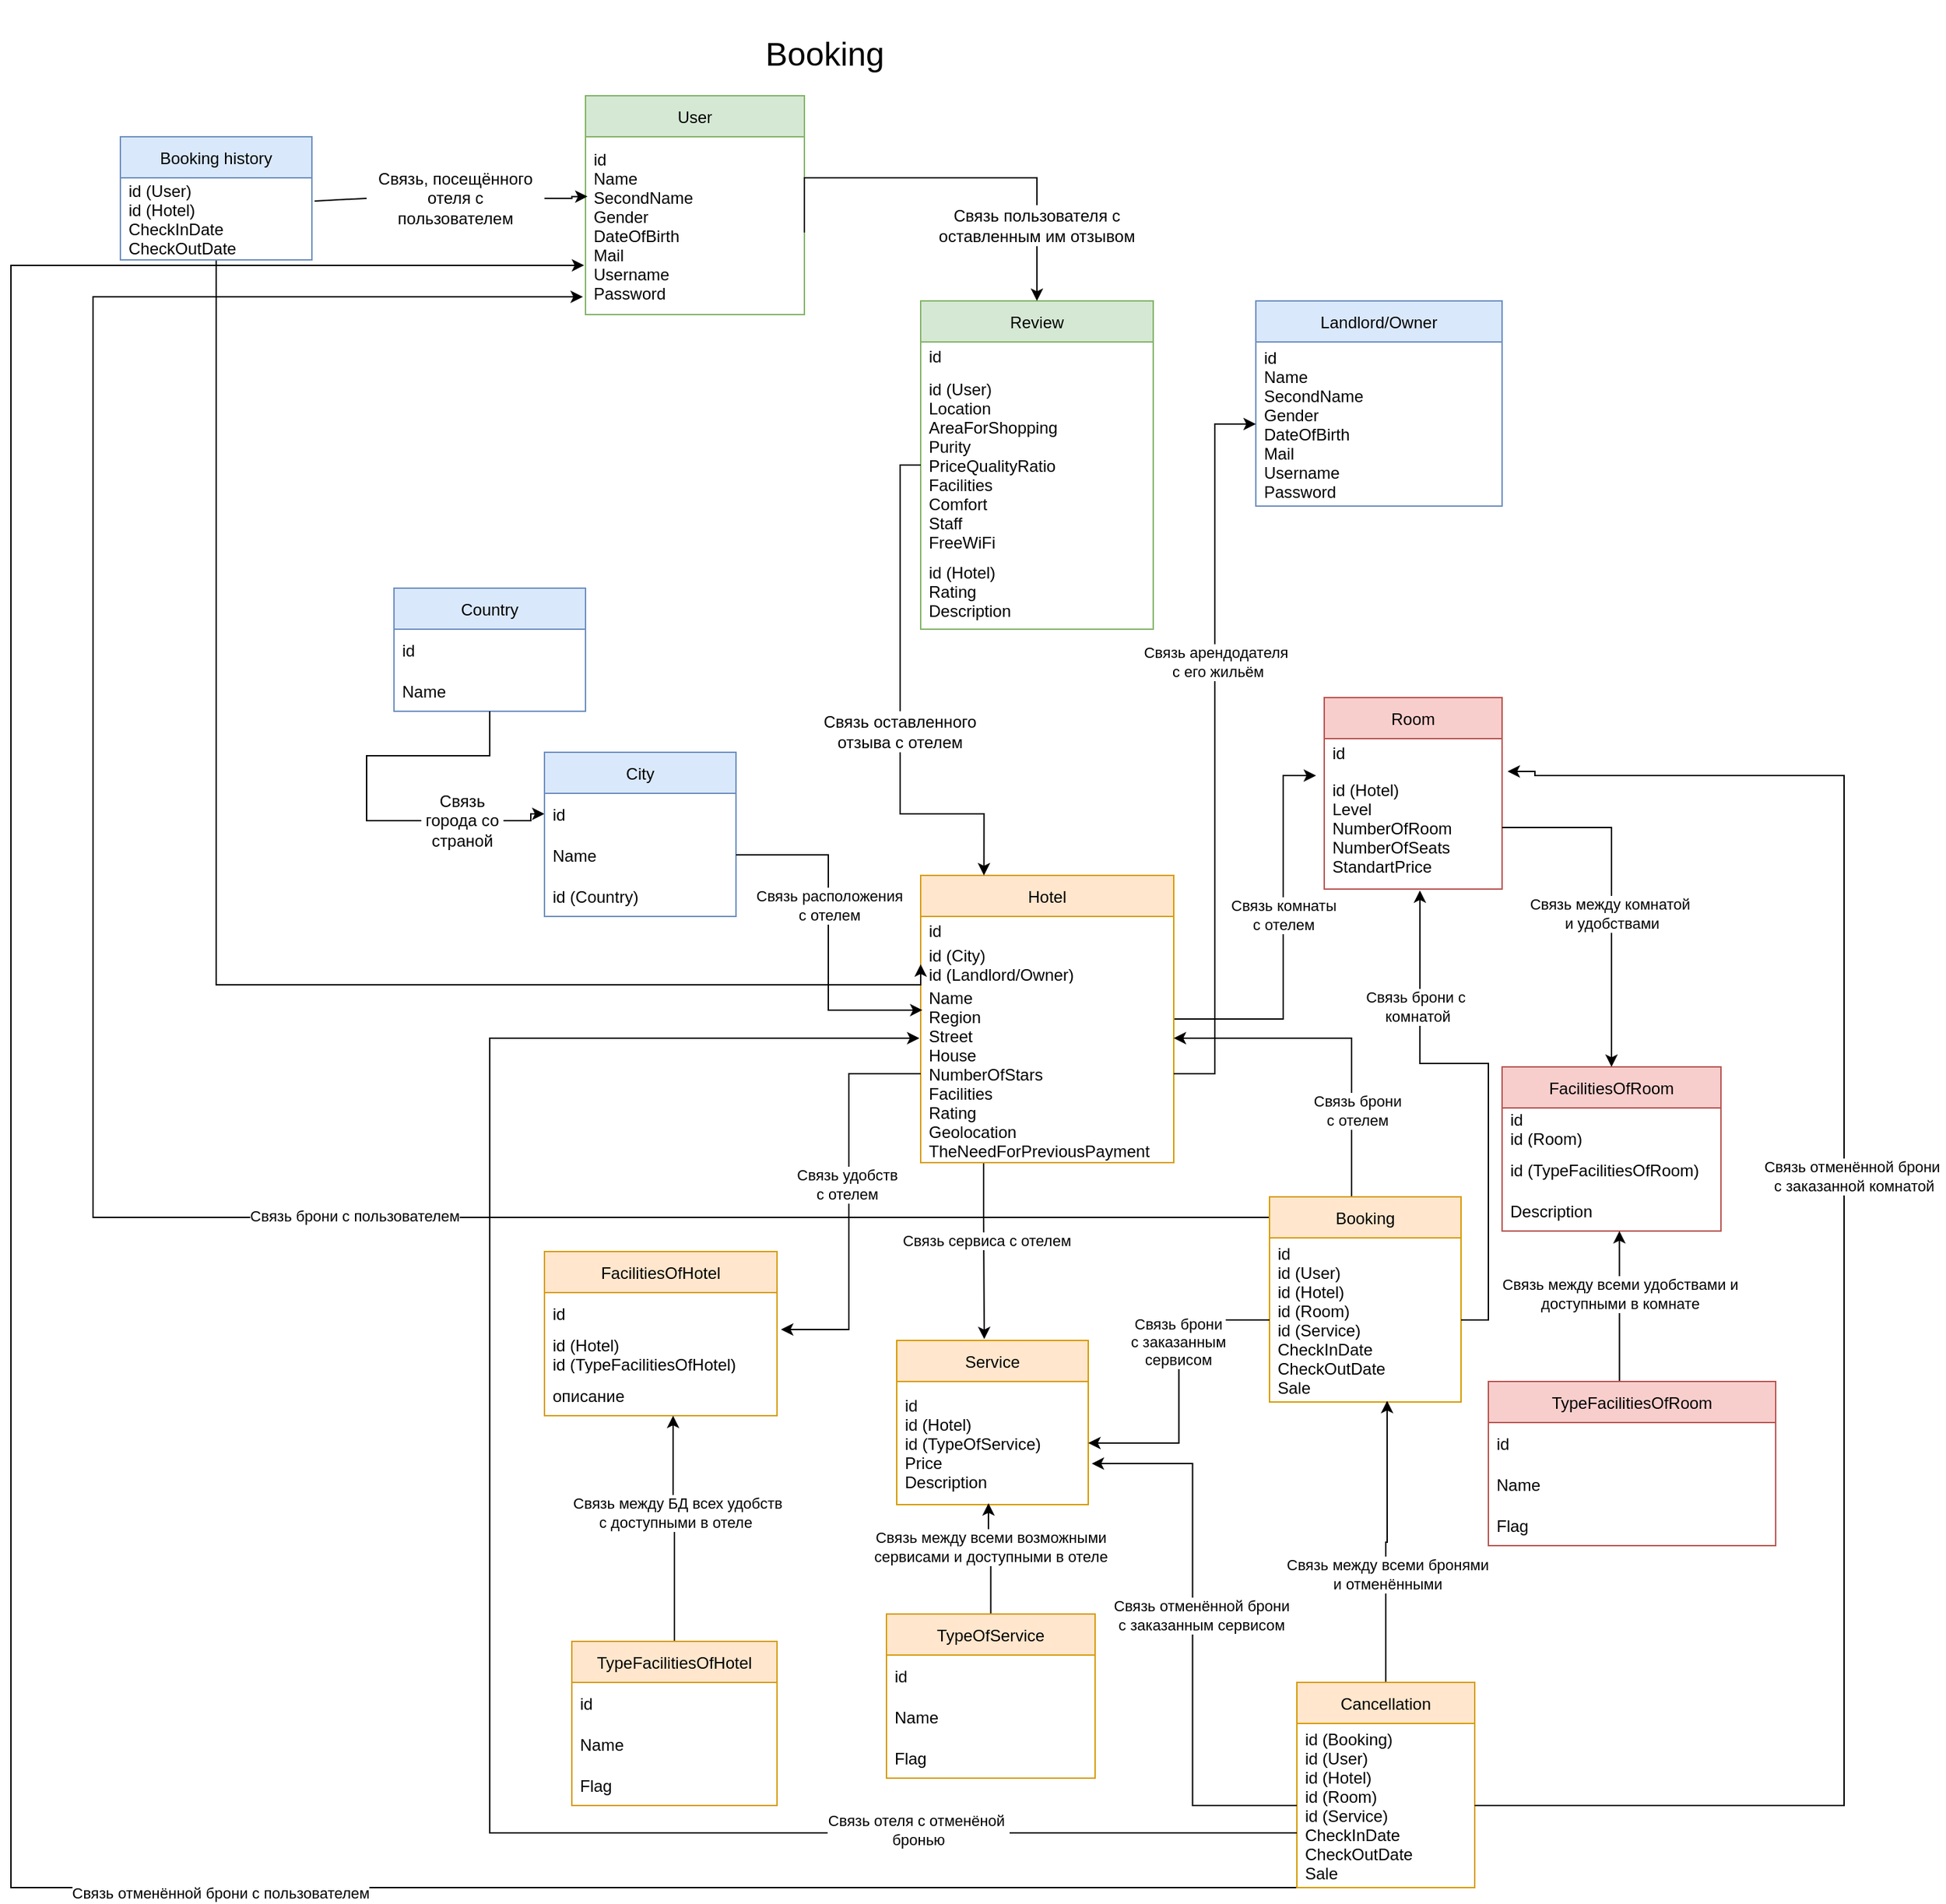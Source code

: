 <mxfile version="20.5.1" type="google"><diagram id="R2lEEEUBdFMjLlhIrx00" name="Page-1"><mxGraphModel grid="1" page="1" gridSize="10" guides="1" tooltips="1" connect="1" arrows="1" fold="1" pageScale="1" pageWidth="850" pageHeight="1100" math="0" shadow="0" extFonts="Permanent Marker^https://fonts.googleapis.com/css?family=Permanent+Marker"><root><mxCell id="0"/><mxCell id="1" parent="0"/><mxCell id="aivfCHVVluMy2xsXD-WM-58" style="edgeStyle=orthogonalEdgeStyle;rounded=0;orthogonalLoop=1;jettySize=auto;html=1;entryX=0.457;entryY=-0.008;entryDx=0;entryDy=0;entryPerimeter=0;" edge="1" parent="1" source="aivfCHVVluMy2xsXD-WM-33" target="aivfCHVVluMy2xsXD-WM-54"><mxGeometry relative="1" as="geometry"><Array as="points"><mxPoint x="331" y="600"/><mxPoint x="331" y="600"/></Array></mxGeometry></mxCell><mxCell id="7F28NFvYs8EcqJiYt9Ma-22" value="Связь сервиса с отелем" style="edgeLabel;html=1;align=center;verticalAlign=middle;resizable=0;points=[];" connectable="0" vertex="1" parent="aivfCHVVluMy2xsXD-WM-58"><mxGeometry x="-0.115" y="1" relative="1" as="geometry"><mxPoint as="offset"/></mxGeometry></mxCell><mxCell id="7F28NFvYs8EcqJiYt9Ma-10" style="edgeStyle=orthogonalEdgeStyle;rounded=0;orthogonalLoop=1;jettySize=auto;html=1;entryX=-0.046;entryY=0.078;entryDx=0;entryDy=0;entryPerimeter=0;" edge="1" parent="1" source="aivfCHVVluMy2xsXD-WM-33" target="aivfCHVVluMy2xsXD-WM-41"><mxGeometry relative="1" as="geometry"><Array as="points"><mxPoint x="550" y="455"/><mxPoint x="550" y="277"/></Array></mxGeometry></mxCell><mxCell id="7F28NFvYs8EcqJiYt9Ma-23" value="Связь комнаты&lt;br&gt;с отелем" style="edgeLabel;html=1;align=center;verticalAlign=middle;resizable=0;points=[];" connectable="0" vertex="1" parent="7F28NFvYs8EcqJiYt9Ma-10"><mxGeometry x="0.106" relative="1" as="geometry"><mxPoint as="offset"/></mxGeometry></mxCell><mxCell id="aivfCHVVluMy2xsXD-WM-33" value="Hotel" style="swimlane;fontStyle=0;childLayout=stackLayout;horizontal=1;startSize=30;horizontalStack=0;resizeParent=1;resizeParentMax=0;resizeLast=0;collapsible=1;marginBottom=0;strokeWidth=1;fillColor=#ffe6cc;strokeColor=#d79b00;" vertex="1" parent="1"><mxGeometry x="285" y="350" width="185" height="210" as="geometry"/></mxCell><mxCell id="aivfCHVVluMy2xsXD-WM-34" value="id" style="text;strokeColor=none;fillColor=none;align=left;verticalAlign=middle;spacingLeft=4;spacingRight=4;overflow=hidden;points=[[0,0.5],[1,0.5]];portConstraint=eastwest;rotatable=0;strokeWidth=1;" vertex="1" parent="aivfCHVVluMy2xsXD-WM-33"><mxGeometry y="30" width="185" height="20" as="geometry"/></mxCell><mxCell id="LP9AYdvzHAZz5CRWRKX2-1" value="id (City)&#10;id (Landlord/Owner)" style="text;strokeColor=none;fillColor=none;align=left;verticalAlign=middle;spacingLeft=4;spacingRight=4;overflow=hidden;points=[[0,0.5],[1,0.5]];portConstraint=eastwest;rotatable=0;strokeWidth=1;" vertex="1" parent="aivfCHVVluMy2xsXD-WM-33"><mxGeometry y="50" width="185" height="30" as="geometry"/></mxCell><mxCell id="aivfCHVVluMy2xsXD-WM-36" value="Name&#10;Region&#10;Street&#10;House&#10;NumberOfStars&#10;Facilities&#10;Rating&#10;Geolocation&#10;TheNeedForPreviousPayment" style="text;strokeColor=none;fillColor=none;align=left;verticalAlign=middle;spacingLeft=4;spacingRight=4;overflow=hidden;points=[[0,0.5],[1,0.5]];portConstraint=eastwest;rotatable=0;strokeWidth=1;" vertex="1" parent="aivfCHVVluMy2xsXD-WM-33"><mxGeometry y="80" width="185" height="130" as="geometry"/></mxCell><mxCell id="aivfCHVVluMy2xsXD-WM-39" value="Room" style="swimlane;fontStyle=0;childLayout=stackLayout;horizontal=1;startSize=30;horizontalStack=0;resizeParent=1;resizeParentMax=0;resizeLast=0;collapsible=1;marginBottom=0;strokeWidth=1;fillColor=#f8cecc;strokeColor=#b85450;" vertex="1" parent="1"><mxGeometry x="580" y="220" width="130" height="140" as="geometry"/></mxCell><mxCell id="aivfCHVVluMy2xsXD-WM-40" value="id" style="text;strokeColor=none;fillColor=none;align=left;verticalAlign=middle;spacingLeft=4;spacingRight=4;overflow=hidden;points=[[0,0.5],[1,0.5]];portConstraint=eastwest;rotatable=0;strokeWidth=1;" vertex="1" parent="aivfCHVVluMy2xsXD-WM-39"><mxGeometry y="30" width="130" height="20" as="geometry"/></mxCell><mxCell id="aivfCHVVluMy2xsXD-WM-41" value="id (Hotel)&#10;Level&#10;NumberOfRoom&#10;NumberOfSeats&#10;StandartPrice" style="text;strokeColor=none;fillColor=none;align=left;verticalAlign=middle;spacingLeft=4;spacingRight=4;overflow=hidden;points=[[0,0.5],[1,0.5]];portConstraint=eastwest;rotatable=0;strokeWidth=1;" vertex="1" parent="aivfCHVVluMy2xsXD-WM-39"><mxGeometry y="50" width="130" height="90" as="geometry"/></mxCell><mxCell id="aivfCHVVluMy2xsXD-WM-43" value="User" style="swimlane;fontStyle=0;childLayout=stackLayout;horizontal=1;startSize=30;horizontalStack=0;resizeParent=1;resizeParentMax=0;resizeLast=0;collapsible=1;marginBottom=0;strokeWidth=1;fillColor=#d5e8d4;strokeColor=#82b366;" vertex="1" parent="1"><mxGeometry x="40" y="-220" width="160" height="160" as="geometry"/></mxCell><mxCell id="aivfCHVVluMy2xsXD-WM-46" value="id&#10;Name&#10;SecondName&#10;Gender&#10;DateOfBirth&#10;Mail&#10;Username&#10;Password" style="text;strokeColor=none;fillColor=none;align=left;verticalAlign=middle;spacingLeft=4;spacingRight=4;overflow=hidden;points=[[0,0.5],[1,0.5]];portConstraint=eastwest;rotatable=0;strokeWidth=1;" vertex="1" parent="aivfCHVVluMy2xsXD-WM-43"><mxGeometry y="30" width="160" height="130" as="geometry"/></mxCell><mxCell id="aivfCHVVluMy2xsXD-WM-54" value="Service" style="swimlane;fontStyle=0;childLayout=stackLayout;horizontal=1;startSize=30;horizontalStack=0;resizeParent=1;resizeParentMax=0;resizeLast=0;collapsible=1;marginBottom=0;strokeWidth=1;fillColor=#ffe6cc;strokeColor=#d79b00;" vertex="1" parent="1"><mxGeometry x="267.5" y="690" width="140" height="120" as="geometry"/></mxCell><mxCell id="aivfCHVVluMy2xsXD-WM-55" value="id &#10;id (Hotel)&#10;id (TypeOfService)&#10;Price&#10;Description" style="text;strokeColor=none;fillColor=none;align=left;verticalAlign=middle;spacingLeft=4;spacingRight=4;overflow=hidden;points=[[0,0.5],[1,0.5]];portConstraint=eastwest;rotatable=0;strokeWidth=1;" vertex="1" parent="aivfCHVVluMy2xsXD-WM-54"><mxGeometry y="30" width="140" height="90" as="geometry"/></mxCell><mxCell id="N75HxfW7z_hINSIFqHJs-11" style="edgeStyle=orthogonalEdgeStyle;rounded=0;orthogonalLoop=1;jettySize=auto;html=1;entryX=1;entryY=0.3;entryDx=0;entryDy=0;entryPerimeter=0;" edge="1" parent="1" source="aivfCHVVluMy2xsXD-WM-64" target="aivfCHVVluMy2xsXD-WM-36"><mxGeometry relative="1" as="geometry"><Array as="points"><mxPoint x="600" y="469"/></Array></mxGeometry></mxCell><mxCell id="7F28NFvYs8EcqJiYt9Ma-20" value="Связь брони&lt;br&gt;с отелем" style="edgeLabel;html=1;align=center;verticalAlign=middle;resizable=0;points=[];" connectable="0" vertex="1" parent="N75HxfW7z_hINSIFqHJs-11"><mxGeometry x="-0.487" y="-4" relative="1" as="geometry"><mxPoint as="offset"/></mxGeometry></mxCell><mxCell id="7F28NFvYs8EcqJiYt9Ma-30" style="edgeStyle=orthogonalEdgeStyle;rounded=0;orthogonalLoop=1;jettySize=auto;html=1;entryX=-0.012;entryY=0.9;entryDx=0;entryDy=0;entryPerimeter=0;" edge="1" parent="1" source="aivfCHVVluMy2xsXD-WM-64" target="aivfCHVVluMy2xsXD-WM-46"><mxGeometry relative="1" as="geometry"><mxPoint x="-320" y="180" as="targetPoint"/><Array as="points"><mxPoint x="-320" y="600"/><mxPoint x="-320" y="-73"/></Array></mxGeometry></mxCell><mxCell id="7F28NFvYs8EcqJiYt9Ma-31" value="Связь брони с пользователем" style="edgeLabel;html=1;align=center;verticalAlign=middle;resizable=0;points=[];" connectable="0" vertex="1" parent="7F28NFvYs8EcqJiYt9Ma-30"><mxGeometry x="-0.292" y="-1" relative="1" as="geometry"><mxPoint as="offset"/></mxGeometry></mxCell><mxCell id="aivfCHVVluMy2xsXD-WM-64" value="Booking" style="swimlane;fontStyle=0;childLayout=stackLayout;horizontal=1;startSize=30;horizontalStack=0;resizeParent=1;resizeParentMax=0;resizeLast=0;collapsible=1;marginBottom=0;strokeWidth=1;fillColor=#ffe6cc;strokeColor=#d79b00;" vertex="1" parent="1"><mxGeometry x="540" y="585" width="140" height="150" as="geometry"/></mxCell><mxCell id="aivfCHVVluMy2xsXD-WM-65" value="id&#10;id (User)&#10;id (Hotel)&#10;id (Room)&#10;id (Service)&#10;CheckInDate&#10;CheckOutDate&#10;Sale" style="text;strokeColor=none;fillColor=none;align=left;verticalAlign=middle;spacingLeft=4;spacingRight=4;overflow=hidden;points=[[0,0.5],[1,0.5]];portConstraint=eastwest;rotatable=0;strokeWidth=1;" vertex="1" parent="aivfCHVVluMy2xsXD-WM-64"><mxGeometry y="30" width="140" height="120" as="geometry"/></mxCell><mxCell id="aivfCHVVluMy2xsXD-WM-75" style="edgeStyle=orthogonalEdgeStyle;rounded=0;orthogonalLoop=1;jettySize=auto;html=1;entryX=1;entryY=0.5;entryDx=0;entryDy=0;" edge="1" parent="1" source="aivfCHVVluMy2xsXD-WM-65" target="aivfCHVVluMy2xsXD-WM-55"><mxGeometry relative="1" as="geometry"><mxPoint x="250" y="680" as="targetPoint"/></mxGeometry></mxCell><mxCell id="7F28NFvYs8EcqJiYt9Ma-21" value="Связь брони&lt;br&gt;с заказанным&lt;br&gt;сервисом" style="edgeLabel;html=1;align=center;verticalAlign=middle;resizable=0;points=[];" connectable="0" vertex="1" parent="aivfCHVVluMy2xsXD-WM-75"><mxGeometry x="-0.265" y="-1" relative="1" as="geometry"><mxPoint as="offset"/></mxGeometry></mxCell><mxCell id="aivfCHVVluMy2xsXD-WM-76" value="Review" style="swimlane;fontStyle=0;childLayout=stackLayout;horizontal=1;startSize=30;horizontalStack=0;resizeParent=1;resizeParentMax=0;resizeLast=0;collapsible=1;marginBottom=0;strokeWidth=1;fillColor=#d5e8d4;strokeColor=#82b366;" vertex="1" parent="1"><mxGeometry x="285" y="-70" width="170" height="240" as="geometry"/></mxCell><mxCell id="aivfCHVVluMy2xsXD-WM-77" value="id" style="text;strokeColor=none;fillColor=none;align=left;verticalAlign=middle;spacingLeft=4;spacingRight=4;overflow=hidden;points=[[0,0.5],[1,0.5]];portConstraint=eastwest;rotatable=0;strokeWidth=1;" vertex="1" parent="aivfCHVVluMy2xsXD-WM-76"><mxGeometry y="30" width="170" height="20" as="geometry"/></mxCell><mxCell id="aivfCHVVluMy2xsXD-WM-78" value="id (User)&#10;Location&#10;AreaForShopping&#10;Purity&#10;PriceQualityRatio&#10;Facilities&#10;Comfort&#10;Staff&#10;FreeWiFi" style="text;strokeColor=none;fillColor=none;align=left;verticalAlign=middle;spacingLeft=4;spacingRight=4;overflow=hidden;points=[[0,0.5],[1,0.5]];portConstraint=eastwest;rotatable=0;strokeWidth=1;" vertex="1" parent="aivfCHVVluMy2xsXD-WM-76"><mxGeometry y="50" width="170" height="140" as="geometry"/></mxCell><mxCell id="aivfCHVVluMy2xsXD-WM-79" value="id (Hotel)&#10;Rating&#10;Description&#10;" style="text;strokeColor=none;fillColor=none;align=left;verticalAlign=middle;spacingLeft=4;spacingRight=4;overflow=hidden;points=[[0,0.5],[1,0.5]];portConstraint=eastwest;rotatable=0;strokeWidth=1;" vertex="1" parent="aivfCHVVluMy2xsXD-WM-76"><mxGeometry y="190" width="170" height="50" as="geometry"/></mxCell><mxCell id="aivfCHVVluMy2xsXD-WM-80" style="edgeStyle=orthogonalEdgeStyle;rounded=0;orthogonalLoop=1;jettySize=auto;html=1;entryX=0.5;entryY=0;entryDx=0;entryDy=0;startArrow=none;" edge="1" parent="1" source="7F28NFvYs8EcqJiYt9Ma-1" target="aivfCHVVluMy2xsXD-WM-76"><mxGeometry relative="1" as="geometry"><mxPoint x="200" y="-120" as="sourcePoint"/></mxGeometry></mxCell><mxCell id="aivfCHVVluMy2xsXD-WM-82" style="edgeStyle=orthogonalEdgeStyle;rounded=0;orthogonalLoop=1;jettySize=auto;html=1;entryX=0.25;entryY=0;entryDx=0;entryDy=0;startArrow=none;" edge="1" parent="1" source="7F28NFvYs8EcqJiYt9Ma-7" target="aivfCHVVluMy2xsXD-WM-33"><mxGeometry relative="1" as="geometry"/></mxCell><mxCell id="N75HxfW7z_hINSIFqHJs-1" value="FacilitiesOfHotel" style="swimlane;fontStyle=0;childLayout=stackLayout;horizontal=1;startSize=30;horizontalStack=0;resizeParent=1;resizeParentMax=0;resizeLast=0;collapsible=1;marginBottom=0;strokeWidth=1;fillColor=#ffe6cc;strokeColor=#d79b00;" vertex="1" parent="1"><mxGeometry x="10" y="625" width="170" height="120" as="geometry"/></mxCell><mxCell id="N75HxfW7z_hINSIFqHJs-2" value="id" style="text;strokeColor=none;fillColor=none;align=left;verticalAlign=middle;spacingLeft=4;spacingRight=4;overflow=hidden;points=[[0,0.5],[1,0.5]];portConstraint=eastwest;rotatable=0;strokeWidth=1;" vertex="1" parent="N75HxfW7z_hINSIFqHJs-1"><mxGeometry y="30" width="170" height="30" as="geometry"/></mxCell><mxCell id="N75HxfW7z_hINSIFqHJs-3" value="id (Hotel)&#10;id (TypeFacilitiesOfHotel)" style="text;strokeColor=none;fillColor=none;align=left;verticalAlign=middle;spacingLeft=4;spacingRight=4;overflow=hidden;points=[[0,0.5],[1,0.5]];portConstraint=eastwest;rotatable=0;strokeWidth=1;" vertex="1" parent="N75HxfW7z_hINSIFqHJs-1"><mxGeometry y="60" width="170" height="30" as="geometry"/></mxCell><mxCell id="N75HxfW7z_hINSIFqHJs-4" value="описание" style="text;strokeColor=none;fillColor=none;align=left;verticalAlign=middle;spacingLeft=4;spacingRight=4;overflow=hidden;points=[[0,0.5],[1,0.5]];portConstraint=eastwest;rotatable=0;strokeWidth=1;" vertex="1" parent="N75HxfW7z_hINSIFqHJs-1"><mxGeometry y="90" width="170" height="30" as="geometry"/></mxCell><mxCell id="N75HxfW7z_hINSIFqHJs-5" value="FacilitiesOfRoom" style="swimlane;fontStyle=0;childLayout=stackLayout;horizontal=1;startSize=30;horizontalStack=0;resizeParent=1;resizeParentMax=0;resizeLast=0;collapsible=1;marginBottom=0;strokeWidth=1;fillColor=#f8cecc;strokeColor=#b85450;" vertex="1" parent="1"><mxGeometry x="710" y="490" width="160" height="120" as="geometry"/></mxCell><mxCell id="N75HxfW7z_hINSIFqHJs-6" value="id&#10;id (Room)" style="text;strokeColor=none;fillColor=none;align=left;verticalAlign=middle;spacingLeft=4;spacingRight=4;overflow=hidden;points=[[0,0.5],[1,0.5]];portConstraint=eastwest;rotatable=0;strokeWidth=1;" vertex="1" parent="N75HxfW7z_hINSIFqHJs-5"><mxGeometry y="30" width="160" height="30" as="geometry"/></mxCell><mxCell id="N75HxfW7z_hINSIFqHJs-7" value="id (TypeFacilitiesOfRoom)" style="text;strokeColor=none;fillColor=none;align=left;verticalAlign=middle;spacingLeft=4;spacingRight=4;overflow=hidden;points=[[0,0.5],[1,0.5]];portConstraint=eastwest;rotatable=0;strokeWidth=1;" vertex="1" parent="N75HxfW7z_hINSIFqHJs-5"><mxGeometry y="60" width="160" height="30" as="geometry"/></mxCell><mxCell id="N75HxfW7z_hINSIFqHJs-8" value="Description" style="text;strokeColor=none;fillColor=none;align=left;verticalAlign=middle;spacingLeft=4;spacingRight=4;overflow=hidden;points=[[0,0.5],[1,0.5]];portConstraint=eastwest;rotatable=0;strokeWidth=1;" vertex="1" parent="N75HxfW7z_hINSIFqHJs-5"><mxGeometry y="90" width="160" height="30" as="geometry"/></mxCell><mxCell id="N75HxfW7z_hINSIFqHJs-9" style="edgeStyle=orthogonalEdgeStyle;rounded=0;orthogonalLoop=1;jettySize=auto;html=1;" edge="1" parent="1" source="aivfCHVVluMy2xsXD-WM-41" target="N75HxfW7z_hINSIFqHJs-5"><mxGeometry relative="1" as="geometry"/></mxCell><mxCell id="7F28NFvYs8EcqJiYt9Ma-17" value="Связь между комнатой&amp;nbsp;&lt;br&gt;и удобствами" style="edgeLabel;html=1;align=center;verticalAlign=middle;resizable=0;points=[];" connectable="0" vertex="1" parent="N75HxfW7z_hINSIFqHJs-9"><mxGeometry x="0.116" relative="1" as="geometry"><mxPoint as="offset"/></mxGeometry></mxCell><mxCell id="N75HxfW7z_hINSIFqHJs-10" style="edgeStyle=orthogonalEdgeStyle;rounded=0;orthogonalLoop=1;jettySize=auto;html=1;entryX=1.017;entryY=-0.1;entryDx=0;entryDy=0;entryPerimeter=0;" edge="1" parent="1" source="aivfCHVVluMy2xsXD-WM-36" target="N75HxfW7z_hINSIFqHJs-3"><mxGeometry relative="1" as="geometry"/></mxCell><mxCell id="7F28NFvYs8EcqJiYt9Ma-12" value="Связь удобств&lt;br&gt;с отелем" style="edgeLabel;html=1;align=center;verticalAlign=middle;resizable=0;points=[];" connectable="0" vertex="1" parent="N75HxfW7z_hINSIFqHJs-10"><mxGeometry x="-0.083" y="-2" relative="1" as="geometry"><mxPoint y="1" as="offset"/></mxGeometry></mxCell><mxCell id="LP9AYdvzHAZz5CRWRKX2-24" style="edgeStyle=orthogonalEdgeStyle;rounded=0;orthogonalLoop=1;jettySize=auto;html=1;entryX=0.614;entryY=0.993;entryDx=0;entryDy=0;entryPerimeter=0;" edge="1" parent="1" source="N75HxfW7z_hINSIFqHJs-23" target="aivfCHVVluMy2xsXD-WM-65"><mxGeometry relative="1" as="geometry"/></mxCell><mxCell id="7F28NFvYs8EcqJiYt9Ma-15" value="Связь между всеми бронями &lt;br&gt;и отменёнными" style="edgeLabel;html=1;align=center;verticalAlign=middle;resizable=0;points=[];" connectable="0" vertex="1" parent="LP9AYdvzHAZz5CRWRKX2-24"><mxGeometry x="-0.236" y="-1" relative="1" as="geometry"><mxPoint as="offset"/></mxGeometry></mxCell><mxCell id="7F28NFvYs8EcqJiYt9Ma-32" style="edgeStyle=orthogonalEdgeStyle;rounded=0;orthogonalLoop=1;jettySize=auto;html=1;entryX=-0.006;entryY=0.723;entryDx=0;entryDy=0;entryPerimeter=0;" edge="1" parent="1" source="N75HxfW7z_hINSIFqHJs-23" target="aivfCHVVluMy2xsXD-WM-46"><mxGeometry relative="1" as="geometry"><mxPoint x="-380" y="-90" as="targetPoint"/><Array as="points"><mxPoint x="-380" y="1090"/><mxPoint x="-380" y="-96"/></Array></mxGeometry></mxCell><mxCell id="7F28NFvYs8EcqJiYt9Ma-33" value="Связь отменённой брони с пользователем" style="edgeLabel;html=1;align=center;verticalAlign=middle;resizable=0;points=[];" connectable="0" vertex="1" parent="7F28NFvYs8EcqJiYt9Ma-32"><mxGeometry x="-0.381" y="4" relative="1" as="geometry"><mxPoint as="offset"/></mxGeometry></mxCell><mxCell id="N75HxfW7z_hINSIFqHJs-23" value="Cancellation" style="swimlane;fontStyle=0;childLayout=stackLayout;horizontal=1;startSize=30;horizontalStack=0;resizeParent=1;resizeParentMax=0;resizeLast=0;collapsible=1;marginBottom=0;strokeWidth=1;fillColor=#ffe6cc;strokeColor=#d79b00;" vertex="1" parent="1"><mxGeometry x="560" y="940" width="130" height="150" as="geometry"/></mxCell><mxCell id="N75HxfW7z_hINSIFqHJs-24" value="id (Booking)&#10;id (User)&#10;id (Hotel)&#10;id (Room)&#10;id (Service)&#10;CheckInDate&#10;CheckOutDate&#10;Sale" style="text;strokeColor=none;fillColor=none;align=left;verticalAlign=middle;spacingLeft=4;spacingRight=4;overflow=hidden;points=[[0,0.5],[1,0.5]];portConstraint=eastwest;rotatable=0;strokeWidth=1;" vertex="1" parent="N75HxfW7z_hINSIFqHJs-23"><mxGeometry y="30" width="130" height="120" as="geometry"/></mxCell><mxCell id="BiZAmYQQBdUKguaaYHIw-2" style="edgeStyle=orthogonalEdgeStyle;rounded=0;orthogonalLoop=1;jettySize=auto;html=1;entryX=0;entryY=0.5;entryDx=0;entryDy=0;startArrow=none;" edge="1" parent="1" source="7F28NFvYs8EcqJiYt9Ma-3" target="LP9AYdvzHAZz5CRWRKX2-7"><mxGeometry relative="1" as="geometry"/></mxCell><mxCell id="LP9AYdvzHAZz5CRWRKX2-2" value="Country" style="swimlane;fontStyle=0;childLayout=stackLayout;horizontal=1;startSize=30;horizontalStack=0;resizeParent=1;resizeParentMax=0;resizeLast=0;collapsible=1;marginBottom=0;fillColor=#dae8fc;strokeColor=#6c8ebf;" vertex="1" parent="1"><mxGeometry x="-100" y="140" width="140" height="90" as="geometry"/></mxCell><mxCell id="LP9AYdvzHAZz5CRWRKX2-3" value="id" style="text;strokeColor=none;fillColor=none;align=left;verticalAlign=middle;spacingLeft=4;spacingRight=4;overflow=hidden;points=[[0,0.5],[1,0.5]];portConstraint=eastwest;rotatable=0;" vertex="1" parent="LP9AYdvzHAZz5CRWRKX2-2"><mxGeometry y="30" width="140" height="30" as="geometry"/></mxCell><mxCell id="LP9AYdvzHAZz5CRWRKX2-4" value="Name" style="text;strokeColor=none;fillColor=none;align=left;verticalAlign=middle;spacingLeft=4;spacingRight=4;overflow=hidden;points=[[0,0.5],[1,0.5]];portConstraint=eastwest;rotatable=0;" vertex="1" parent="LP9AYdvzHAZz5CRWRKX2-2"><mxGeometry y="60" width="140" height="30" as="geometry"/></mxCell><mxCell id="LP9AYdvzHAZz5CRWRKX2-6" value="City" style="swimlane;fontStyle=0;childLayout=stackLayout;horizontal=1;startSize=30;horizontalStack=0;resizeParent=1;resizeParentMax=0;resizeLast=0;collapsible=1;marginBottom=0;fillColor=#dae8fc;strokeColor=#6c8ebf;" vertex="1" parent="1"><mxGeometry x="10" y="260" width="140" height="120" as="geometry"/></mxCell><mxCell id="LP9AYdvzHAZz5CRWRKX2-7" value="id" style="text;strokeColor=none;fillColor=none;align=left;verticalAlign=middle;spacingLeft=4;spacingRight=4;overflow=hidden;points=[[0,0.5],[1,0.5]];portConstraint=eastwest;rotatable=0;" vertex="1" parent="LP9AYdvzHAZz5CRWRKX2-6"><mxGeometry y="30" width="140" height="30" as="geometry"/></mxCell><mxCell id="LP9AYdvzHAZz5CRWRKX2-8" value="Name" style="text;strokeColor=none;fillColor=none;align=left;verticalAlign=middle;spacingLeft=4;spacingRight=4;overflow=hidden;points=[[0,0.5],[1,0.5]];portConstraint=eastwest;rotatable=0;" vertex="1" parent="LP9AYdvzHAZz5CRWRKX2-6"><mxGeometry y="60" width="140" height="30" as="geometry"/></mxCell><mxCell id="LP9AYdvzHAZz5CRWRKX2-9" value="id (Country)" style="text;strokeColor=none;fillColor=none;align=left;verticalAlign=middle;spacingLeft=4;spacingRight=4;overflow=hidden;points=[[0,0.5],[1,0.5]];portConstraint=eastwest;rotatable=0;" vertex="1" parent="LP9AYdvzHAZz5CRWRKX2-6"><mxGeometry y="90" width="140" height="30" as="geometry"/></mxCell><mxCell id="LP9AYdvzHAZz5CRWRKX2-13" style="edgeStyle=orthogonalEdgeStyle;rounded=0;orthogonalLoop=1;jettySize=auto;html=1;entryX=0.007;entryY=0.142;entryDx=0;entryDy=0;entryPerimeter=0;" edge="1" parent="1" source="LP9AYdvzHAZz5CRWRKX2-8" target="aivfCHVVluMy2xsXD-WM-36"><mxGeometry relative="1" as="geometry"/></mxCell><mxCell id="7F28NFvYs8EcqJiYt9Ma-9" value="Связь расположения&lt;br&gt;с отелем" style="edgeLabel;html=1;align=center;verticalAlign=middle;resizable=0;points=[];" connectable="0" vertex="1" parent="LP9AYdvzHAZz5CRWRKX2-13"><mxGeometry x="-0.175" relative="1" as="geometry"><mxPoint y="1" as="offset"/></mxGeometry></mxCell><mxCell id="LP9AYdvzHAZz5CRWRKX2-25" style="edgeStyle=orthogonalEdgeStyle;rounded=0;orthogonalLoop=1;jettySize=auto;html=1;entryX=0.553;entryY=1;entryDx=0;entryDy=0;entryPerimeter=0;" edge="1" parent="1" source="LP9AYdvzHAZz5CRWRKX2-14" target="N75HxfW7z_hINSIFqHJs-4"><mxGeometry relative="1" as="geometry"/></mxCell><mxCell id="7F28NFvYs8EcqJiYt9Ma-13" value="Связь между БД всех удобств&lt;br&gt;с доступными в отеле&amp;nbsp;" style="edgeLabel;html=1;align=center;verticalAlign=middle;resizable=0;points=[];" connectable="0" vertex="1" parent="LP9AYdvzHAZz5CRWRKX2-25"><mxGeometry x="0.148" y="-3" relative="1" as="geometry"><mxPoint as="offset"/></mxGeometry></mxCell><mxCell id="LP9AYdvzHAZz5CRWRKX2-14" value="TypeFacilitiesOfHotel" style="swimlane;fontStyle=0;childLayout=stackLayout;horizontal=1;startSize=30;horizontalStack=0;resizeParent=1;resizeParentMax=0;resizeLast=0;collapsible=1;marginBottom=0;fillColor=#ffe6cc;strokeColor=#d79b00;" vertex="1" parent="1"><mxGeometry x="30" y="910" width="150" height="120" as="geometry"/></mxCell><mxCell id="LP9AYdvzHAZz5CRWRKX2-15" value="id" style="text;strokeColor=none;fillColor=none;align=left;verticalAlign=middle;spacingLeft=4;spacingRight=4;overflow=hidden;points=[[0,0.5],[1,0.5]];portConstraint=eastwest;rotatable=0;" vertex="1" parent="LP9AYdvzHAZz5CRWRKX2-14"><mxGeometry y="30" width="150" height="30" as="geometry"/></mxCell><mxCell id="LP9AYdvzHAZz5CRWRKX2-16" value="Name" style="text;strokeColor=none;fillColor=none;align=left;verticalAlign=middle;spacingLeft=4;spacingRight=4;overflow=hidden;points=[[0,0.5],[1,0.5]];portConstraint=eastwest;rotatable=0;" vertex="1" parent="LP9AYdvzHAZz5CRWRKX2-14"><mxGeometry y="60" width="150" height="30" as="geometry"/></mxCell><mxCell id="LP9AYdvzHAZz5CRWRKX2-17" value="Flag " style="text;strokeColor=none;fillColor=none;align=left;verticalAlign=middle;spacingLeft=4;spacingRight=4;overflow=hidden;points=[[0,0.5],[1,0.5]];portConstraint=eastwest;rotatable=0;" vertex="1" parent="LP9AYdvzHAZz5CRWRKX2-14"><mxGeometry y="90" width="150" height="30" as="geometry"/></mxCell><mxCell id="LP9AYdvzHAZz5CRWRKX2-23" style="edgeStyle=orthogonalEdgeStyle;rounded=0;orthogonalLoop=1;jettySize=auto;html=1;entryX=0.536;entryY=1;entryDx=0;entryDy=0;entryPerimeter=0;" edge="1" parent="1" source="LP9AYdvzHAZz5CRWRKX2-19" target="N75HxfW7z_hINSIFqHJs-8"><mxGeometry relative="1" as="geometry"><Array as="points"><mxPoint x="795" y="680"/></Array></mxGeometry></mxCell><mxCell id="7F28NFvYs8EcqJiYt9Ma-16" value="Связь между всеми удобствами и&lt;br&gt;доступными в комнате" style="edgeLabel;html=1;align=center;verticalAlign=middle;resizable=0;points=[];" connectable="0" vertex="1" parent="LP9AYdvzHAZz5CRWRKX2-23"><mxGeometry x="0.169" relative="1" as="geometry"><mxPoint as="offset"/></mxGeometry></mxCell><mxCell id="LP9AYdvzHAZz5CRWRKX2-19" value="TypeFacilitiesOfRoom" style="swimlane;fontStyle=0;childLayout=stackLayout;horizontal=1;startSize=30;horizontalStack=0;resizeParent=1;resizeParentMax=0;resizeLast=0;collapsible=1;marginBottom=0;fillColor=#f8cecc;strokeColor=#b85450;" vertex="1" parent="1"><mxGeometry x="700" y="720" width="210" height="120" as="geometry"/></mxCell><mxCell id="LP9AYdvzHAZz5CRWRKX2-20" value="id" style="text;strokeColor=none;fillColor=none;align=left;verticalAlign=middle;spacingLeft=4;spacingRight=4;overflow=hidden;points=[[0,0.5],[1,0.5]];portConstraint=eastwest;rotatable=0;" vertex="1" parent="LP9AYdvzHAZz5CRWRKX2-19"><mxGeometry y="30" width="210" height="30" as="geometry"/></mxCell><mxCell id="LP9AYdvzHAZz5CRWRKX2-21" value="Name" style="text;strokeColor=none;fillColor=none;align=left;verticalAlign=middle;spacingLeft=4;spacingRight=4;overflow=hidden;points=[[0,0.5],[1,0.5]];portConstraint=eastwest;rotatable=0;" vertex="1" parent="LP9AYdvzHAZz5CRWRKX2-19"><mxGeometry y="60" width="210" height="30" as="geometry"/></mxCell><mxCell id="LP9AYdvzHAZz5CRWRKX2-22" value="Flag" style="text;strokeColor=none;fillColor=none;align=left;verticalAlign=middle;spacingLeft=4;spacingRight=4;overflow=hidden;points=[[0,0.5],[1,0.5]];portConstraint=eastwest;rotatable=0;" vertex="1" parent="LP9AYdvzHAZz5CRWRKX2-19"><mxGeometry y="90" width="210" height="30" as="geometry"/></mxCell><mxCell id="LP9AYdvzHAZz5CRWRKX2-30" style="edgeStyle=orthogonalEdgeStyle;rounded=0;orthogonalLoop=1;jettySize=auto;html=1;entryX=0.479;entryY=0.989;entryDx=0;entryDy=0;entryPerimeter=0;" edge="1" parent="1" source="LP9AYdvzHAZz5CRWRKX2-26" target="aivfCHVVluMy2xsXD-WM-55"><mxGeometry relative="1" as="geometry"/></mxCell><mxCell id="7F28NFvYs8EcqJiYt9Ma-14" value="Связь между всеми возможными&lt;br&gt;сервисами и доступными в отеле" style="edgeLabel;html=1;align=center;verticalAlign=middle;resizable=0;points=[];" connectable="0" vertex="1" parent="LP9AYdvzHAZz5CRWRKX2-30"><mxGeometry x="0.219" y="-1" relative="1" as="geometry"><mxPoint as="offset"/></mxGeometry></mxCell><mxCell id="LP9AYdvzHAZz5CRWRKX2-26" value="TypeOfService" style="swimlane;fontStyle=0;childLayout=stackLayout;horizontal=1;startSize=30;horizontalStack=0;resizeParent=1;resizeParentMax=0;resizeLast=0;collapsible=1;marginBottom=0;fillColor=#ffe6cc;strokeColor=#d79b00;" vertex="1" parent="1"><mxGeometry x="260" y="890" width="152.5" height="120" as="geometry"/></mxCell><mxCell id="LP9AYdvzHAZz5CRWRKX2-27" value="id " style="text;strokeColor=none;fillColor=none;align=left;verticalAlign=middle;spacingLeft=4;spacingRight=4;overflow=hidden;points=[[0,0.5],[1,0.5]];portConstraint=eastwest;rotatable=0;" vertex="1" parent="LP9AYdvzHAZz5CRWRKX2-26"><mxGeometry y="30" width="152.5" height="30" as="geometry"/></mxCell><mxCell id="LP9AYdvzHAZz5CRWRKX2-28" value="Name" style="text;strokeColor=none;fillColor=none;align=left;verticalAlign=middle;spacingLeft=4;spacingRight=4;overflow=hidden;points=[[0,0.5],[1,0.5]];portConstraint=eastwest;rotatable=0;" vertex="1" parent="LP9AYdvzHAZz5CRWRKX2-26"><mxGeometry y="60" width="152.5" height="30" as="geometry"/></mxCell><mxCell id="LP9AYdvzHAZz5CRWRKX2-29" value="Flag" style="text;strokeColor=none;fillColor=none;align=left;verticalAlign=middle;spacingLeft=4;spacingRight=4;overflow=hidden;points=[[0,0.5],[1,0.5]];portConstraint=eastwest;rotatable=0;" vertex="1" parent="LP9AYdvzHAZz5CRWRKX2-26"><mxGeometry y="90" width="152.5" height="30" as="geometry"/></mxCell><mxCell id="mW24fW0ZgCQePzWcHu1j-5" style="edgeStyle=orthogonalEdgeStyle;rounded=0;orthogonalLoop=1;jettySize=auto;html=1;entryX=0.009;entryY=0.336;entryDx=0;entryDy=0;entryPerimeter=0;startArrow=none;" edge="1" parent="1" source="7F28NFvYs8EcqJiYt9Ma-5" target="aivfCHVVluMy2xsXD-WM-46"><mxGeometry relative="1" as="geometry"/></mxCell><mxCell id="mW24fW0ZgCQePzWcHu1j-6" style="edgeStyle=orthogonalEdgeStyle;rounded=0;orthogonalLoop=1;jettySize=auto;html=1;entryX=0;entryY=0.5;entryDx=0;entryDy=0;" edge="1" parent="1" source="mW24fW0ZgCQePzWcHu1j-1" target="LP9AYdvzHAZz5CRWRKX2-1"><mxGeometry relative="1" as="geometry"><mxPoint x="-160" y="510" as="targetPoint"/><Array as="points"><mxPoint x="-150" y="430"/><mxPoint x="240" y="430"/></Array></mxGeometry></mxCell><mxCell id="mW24fW0ZgCQePzWcHu1j-1" value="Booking history" style="swimlane;fontStyle=0;childLayout=stackLayout;horizontal=1;startSize=30;horizontalStack=0;resizeParent=1;resizeParentMax=0;resizeLast=0;collapsible=1;marginBottom=0;strokeWidth=1;fillColor=#dae8fc;strokeColor=#6c8ebf;" vertex="1" parent="1"><mxGeometry x="-300" y="-190" width="140" height="90" as="geometry"/></mxCell><mxCell id="mW24fW0ZgCQePzWcHu1j-2" value="id (User)&#10;id (Hotel)&#10;CheckInDate&#10;CheckOutDate" style="text;strokeColor=none;fillColor=none;align=left;verticalAlign=middle;spacingLeft=4;spacingRight=4;overflow=hidden;points=[[0,0.5],[1,0.5]];portConstraint=eastwest;rotatable=0;strokeWidth=1;" vertex="1" parent="mW24fW0ZgCQePzWcHu1j-1"><mxGeometry y="30" width="140" height="60" as="geometry"/></mxCell><mxCell id="mW24fW0ZgCQePzWcHu1j-10" value="Landlord/Owner" style="swimlane;fontStyle=0;childLayout=stackLayout;horizontal=1;startSize=30;horizontalStack=0;resizeParent=1;resizeParentMax=0;resizeLast=0;collapsible=1;marginBottom=0;strokeWidth=1;fillColor=#dae8fc;strokeColor=#6c8ebf;" vertex="1" parent="1"><mxGeometry x="530" y="-70" width="180" height="150" as="geometry"/></mxCell><mxCell id="mW24fW0ZgCQePzWcHu1j-11" value="id&#10;Name&#10;SecondName&#10;Gender&#10;DateOfBirth&#10;Mail&#10;Username&#10;Password" style="text;strokeColor=none;fillColor=none;align=left;verticalAlign=middle;spacingLeft=4;spacingRight=4;overflow=hidden;points=[[0,0.5],[1,0.5]];portConstraint=eastwest;rotatable=0;strokeWidth=1;" vertex="1" parent="mW24fW0ZgCQePzWcHu1j-10"><mxGeometry y="30" width="180" height="120" as="geometry"/></mxCell><mxCell id="mW24fW0ZgCQePzWcHu1j-14" style="edgeStyle=orthogonalEdgeStyle;rounded=0;orthogonalLoop=1;jettySize=auto;html=1;" edge="1" parent="1" source="aivfCHVVluMy2xsXD-WM-36" target="mW24fW0ZgCQePzWcHu1j-11"><mxGeometry relative="1" as="geometry"/></mxCell><mxCell id="7F28NFvYs8EcqJiYt9Ma-11" value="Связь арендодателя&amp;nbsp;&lt;br&gt;с его жильём" style="edgeLabel;html=1;align=center;verticalAlign=middle;resizable=0;points=[];" connectable="0" vertex="1" parent="mW24fW0ZgCQePzWcHu1j-14"><mxGeometry x="0.237" y="-2" relative="1" as="geometry"><mxPoint as="offset"/></mxGeometry></mxCell><mxCell id="BiZAmYQQBdUKguaaYHIw-10" value="&lt;font style=&quot;font-size: 24px;&quot;&gt;Booking&lt;/font&gt;" style="text;html=1;strokeColor=none;fillColor=none;align=center;verticalAlign=middle;whiteSpace=wrap;rounded=0;" vertex="1" parent="1"><mxGeometry x="140" y="-290" width="150" height="80" as="geometry"/></mxCell><mxCell id="7F28NFvYs8EcqJiYt9Ma-1" value="Связь пользователя с оставленным им отзывом" style="text;html=1;strokeColor=none;fillColor=none;align=center;verticalAlign=middle;whiteSpace=wrap;rounded=0;" vertex="1" parent="1"><mxGeometry x="290" y="-140" width="160" height="30" as="geometry"/></mxCell><mxCell id="7F28NFvYs8EcqJiYt9Ma-2" value="" style="edgeStyle=orthogonalEdgeStyle;rounded=0;orthogonalLoop=1;jettySize=auto;html=1;entryX=0.5;entryY=0;entryDx=0;entryDy=0;endArrow=none;" edge="1" parent="1" target="7F28NFvYs8EcqJiYt9Ma-1"><mxGeometry relative="1" as="geometry"><mxPoint x="200" y="-120" as="sourcePoint"/><mxPoint x="395" as="targetPoint"/><Array as="points"><mxPoint x="200" y="-160"/><mxPoint x="370" y="-160"/></Array></mxGeometry></mxCell><mxCell id="7F28NFvYs8EcqJiYt9Ma-3" value="Связь города со страной" style="text;html=1;strokeColor=none;fillColor=none;align=center;verticalAlign=middle;whiteSpace=wrap;rounded=0;" vertex="1" parent="1"><mxGeometry x="-80" y="295" width="60" height="30" as="geometry"/></mxCell><mxCell id="7F28NFvYs8EcqJiYt9Ma-4" value="" style="edgeStyle=orthogonalEdgeStyle;rounded=0;orthogonalLoop=1;jettySize=auto;html=1;entryX=0;entryY=0.5;entryDx=0;entryDy=0;endArrow=none;" edge="1" parent="1" source="LP9AYdvzHAZz5CRWRKX2-2" target="7F28NFvYs8EcqJiYt9Ma-3"><mxGeometry relative="1" as="geometry"><mxPoint x="-230" y="515" as="sourcePoint"/><mxPoint x="-110" y="515" as="targetPoint"/></mxGeometry></mxCell><mxCell id="7F28NFvYs8EcqJiYt9Ma-5" value="Связь, посещённого отеля с пользователем" style="text;html=1;strokeColor=none;fillColor=none;align=center;verticalAlign=middle;whiteSpace=wrap;rounded=0;" vertex="1" parent="1"><mxGeometry x="-120" y="-160" width="130" height="30" as="geometry"/></mxCell><mxCell id="7F28NFvYs8EcqJiYt9Ma-7" value="Связь оставленного отзыва с отелем" style="text;html=1;strokeColor=none;fillColor=none;align=center;verticalAlign=middle;whiteSpace=wrap;rounded=0;" vertex="1" parent="1"><mxGeometry x="210" y="230" width="120" height="30" as="geometry"/></mxCell><mxCell id="7F28NFvYs8EcqJiYt9Ma-8" value="" style="edgeStyle=orthogonalEdgeStyle;rounded=0;orthogonalLoop=1;jettySize=auto;html=1;entryX=0.5;entryY=0;entryDx=0;entryDy=0;endArrow=none;" edge="1" parent="1" source="aivfCHVVluMy2xsXD-WM-78" target="7F28NFvYs8EcqJiYt9Ma-7"><mxGeometry relative="1" as="geometry"><mxPoint x="285" y="50" as="sourcePoint"/><mxPoint x="286.25" y="350" as="targetPoint"/><Array as="points"><mxPoint x="270" y="50"/></Array></mxGeometry></mxCell><mxCell id="7F28NFvYs8EcqJiYt9Ma-18" style="edgeStyle=orthogonalEdgeStyle;rounded=0;orthogonalLoop=1;jettySize=auto;html=1;entryX=0.538;entryY=1.011;entryDx=0;entryDy=0;entryPerimeter=0;" edge="1" parent="1" source="aivfCHVVluMy2xsXD-WM-65" target="aivfCHVVluMy2xsXD-WM-41"><mxGeometry relative="1" as="geometry"/></mxCell><mxCell id="7F28NFvYs8EcqJiYt9Ma-19" value="Связь брони с&amp;nbsp;&lt;br&gt;комнатой" style="edgeLabel;html=1;align=center;verticalAlign=middle;resizable=0;points=[];" connectable="0" vertex="1" parent="7F28NFvYs8EcqJiYt9Ma-18"><mxGeometry x="0.56" y="2" relative="1" as="geometry"><mxPoint as="offset"/></mxGeometry></mxCell><mxCell id="7F28NFvYs8EcqJiYt9Ma-25" value="" style="endArrow=none;html=1;rounded=0;exitX=1.014;exitY=0.283;exitDx=0;exitDy=0;exitPerimeter=0;entryX=0;entryY=0.5;entryDx=0;entryDy=0;" edge="1" parent="1" source="mW24fW0ZgCQePzWcHu1j-2" target="7F28NFvYs8EcqJiYt9Ma-5"><mxGeometry width="50" height="50" relative="1" as="geometry"><mxPoint x="430" y="10" as="sourcePoint"/><mxPoint x="480" y="-40" as="targetPoint"/></mxGeometry></mxCell><mxCell id="7F28NFvYs8EcqJiYt9Ma-26" style="edgeStyle=orthogonalEdgeStyle;rounded=0;orthogonalLoop=1;jettySize=auto;html=1;entryX=1.018;entryY=0.667;entryDx=0;entryDy=0;entryPerimeter=0;" edge="1" parent="1" source="N75HxfW7z_hINSIFqHJs-24" target="aivfCHVVluMy2xsXD-WM-55"><mxGeometry relative="1" as="geometry"/></mxCell><mxCell id="7F28NFvYs8EcqJiYt9Ma-27" value="Связь отменённой брони&lt;br&gt;с заказанным сервисом" style="edgeLabel;html=1;align=center;verticalAlign=middle;resizable=0;points=[];" connectable="0" vertex="1" parent="7F28NFvYs8EcqJiYt9Ma-26"><mxGeometry x="0.111" y="4" relative="1" as="geometry"><mxPoint x="10" y="6" as="offset"/></mxGeometry></mxCell><mxCell id="7F28NFvYs8EcqJiYt9Ma-28" style="edgeStyle=orthogonalEdgeStyle;rounded=0;orthogonalLoop=1;jettySize=auto;html=1;entryX=1.031;entryY=0.044;entryDx=0;entryDy=0;entryPerimeter=0;" edge="1" parent="1" source="N75HxfW7z_hINSIFqHJs-24" target="aivfCHVVluMy2xsXD-WM-41"><mxGeometry relative="1" as="geometry"><mxPoint x="960" y="277" as="targetPoint"/><Array as="points"><mxPoint x="960" y="1030"/><mxPoint x="960" y="277"/><mxPoint x="734" y="277"/><mxPoint x="734" y="274"/></Array></mxGeometry></mxCell><mxCell id="7F28NFvYs8EcqJiYt9Ma-29" value="Связь отменённой брони&amp;nbsp;&lt;br&gt;с заказанной комнатой" style="edgeLabel;html=1;align=center;verticalAlign=middle;resizable=0;points=[];" connectable="0" vertex="1" parent="7F28NFvYs8EcqJiYt9Ma-28"><mxGeometry x="0.149" y="-7" relative="1" as="geometry"><mxPoint as="offset"/></mxGeometry></mxCell><mxCell id="7F28NFvYs8EcqJiYt9Ma-34" style="edgeStyle=orthogonalEdgeStyle;rounded=0;orthogonalLoop=1;jettySize=auto;html=1;entryX=-0.005;entryY=0.3;entryDx=0;entryDy=0;entryPerimeter=0;" edge="1" parent="1" source="N75HxfW7z_hINSIFqHJs-24" target="aivfCHVVluMy2xsXD-WM-36"><mxGeometry relative="1" as="geometry"><mxPoint x="-30" y="490" as="targetPoint"/><Array as="points"><mxPoint x="-30" y="1050"/><mxPoint x="-30" y="469"/></Array></mxGeometry></mxCell><mxCell id="7F28NFvYs8EcqJiYt9Ma-35" value="Связь отеля с отменёной&amp;nbsp;&lt;br&gt;бронью" style="edgeLabel;html=1;align=center;verticalAlign=middle;resizable=0;points=[];" connectable="0" vertex="1" parent="7F28NFvYs8EcqJiYt9Ma-34"><mxGeometry x="-0.627" y="-2" relative="1" as="geometry"><mxPoint as="offset"/></mxGeometry></mxCell></root></mxGraphModel></diagram></mxfile>